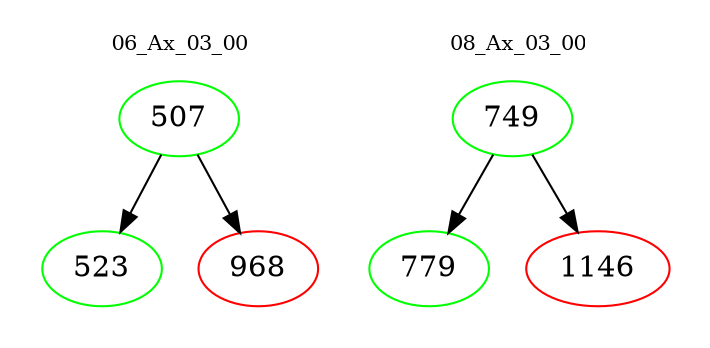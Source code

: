 digraph{
subgraph cluster_0 {
color = white
label = "06_Ax_03_00";
fontsize=10;
T0_507 [label="507", color="green"]
T0_507 -> T0_523 [color="black"]
T0_523 [label="523", color="green"]
T0_507 -> T0_968 [color="black"]
T0_968 [label="968", color="red"]
}
subgraph cluster_1 {
color = white
label = "08_Ax_03_00";
fontsize=10;
T1_749 [label="749", color="green"]
T1_749 -> T1_779 [color="black"]
T1_779 [label="779", color="green"]
T1_749 -> T1_1146 [color="black"]
T1_1146 [label="1146", color="red"]
}
}
